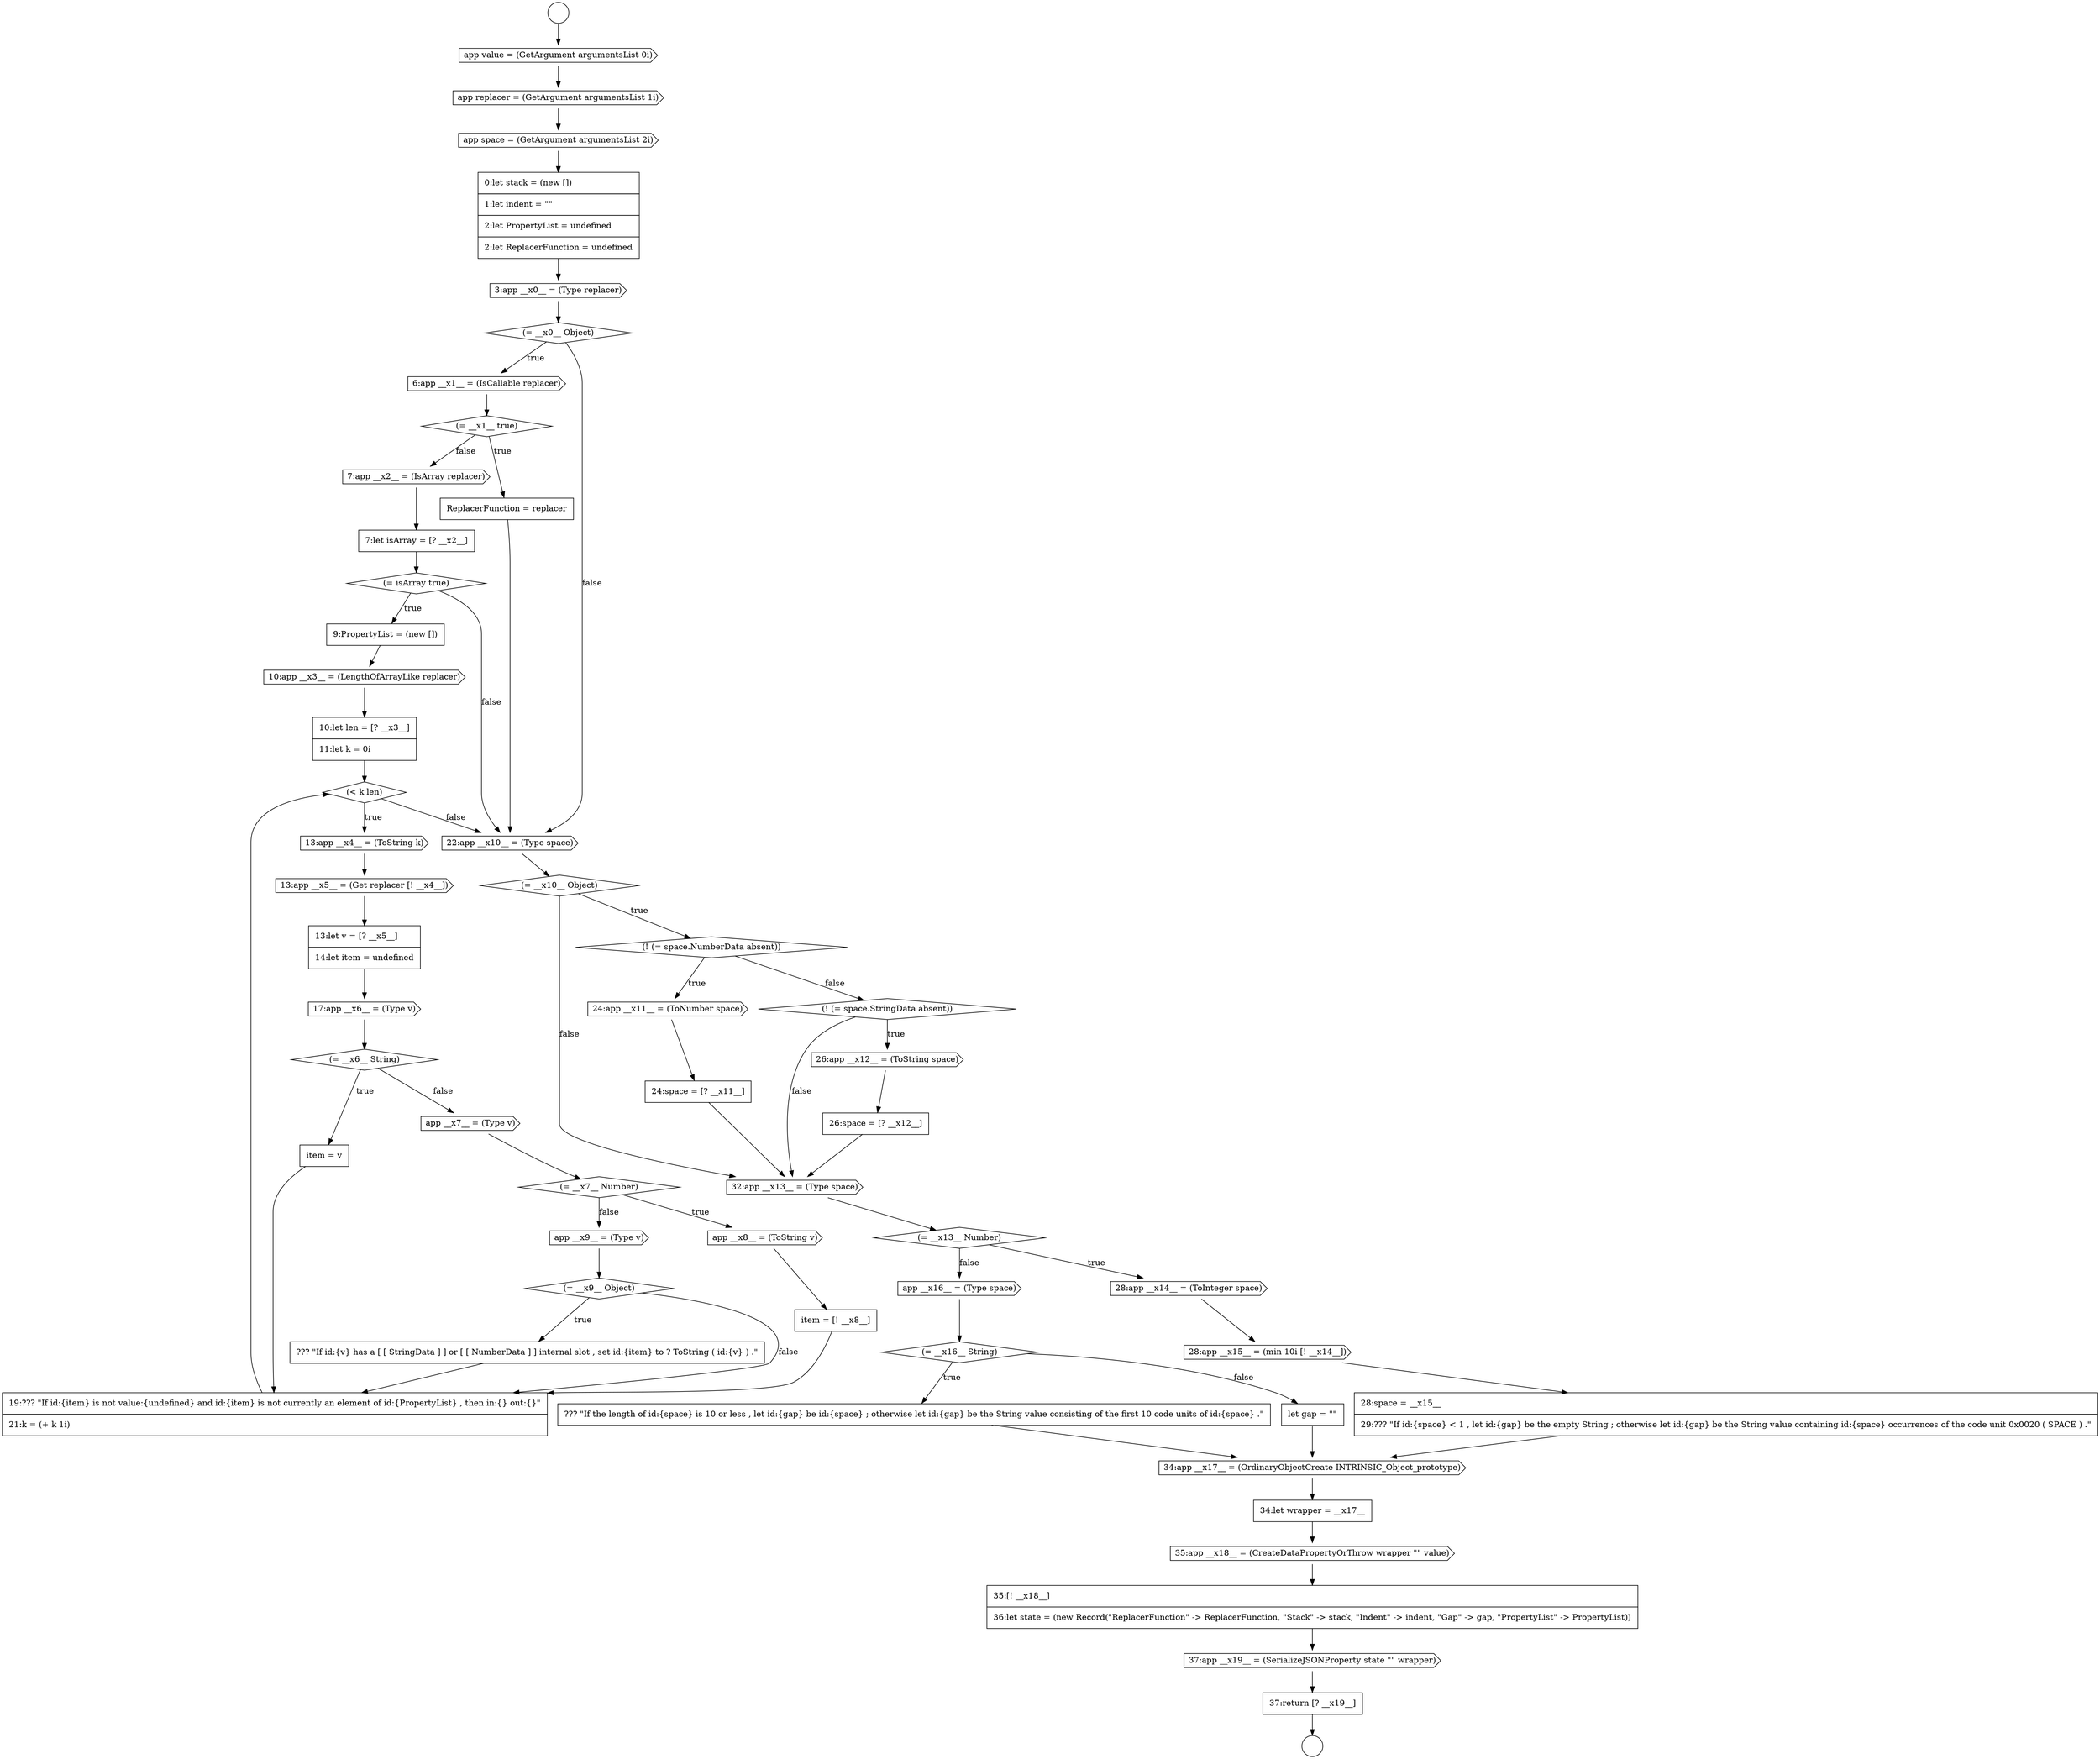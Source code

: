 digraph {
  node17715 [shape=diamond, label=<<font color="black">(= __x1__ true)</font>> color="black" fillcolor="white" style=filled]
  node17751 [shape=cds, label=<<font color="black">app __x16__ = (Type space)</font>> color="black" fillcolor="white" style=filled]
  node17723 [shape=diamond, label=<<font color="black">(&lt; k len)</font>> color="black" fillcolor="white" style=filled]
  node17747 [shape=diamond, label=<<font color="black">(= __x13__ Number)</font>> color="black" fillcolor="white" style=filled]
  node17719 [shape=diamond, label=<<font color="black">(= isArray true)</font>> color="black" fillcolor="white" style=filled]
  node17706 [shape=circle label=" " color="black" fillcolor="white" style=filled]
  node17731 [shape=diamond, label=<<font color="black">(= __x7__ Number)</font>> color="black" fillcolor="white" style=filled]
  node17736 [shape=none, margin=0, label=<<font color="black">
    <table border="0" cellborder="1" cellspacing="0" cellpadding="10">
      <tr><td align="left">??? &quot;If id:{v} has a [ [ StringData ] ] or [ [ NumberData ] ] internal slot , set id:{item} to ? ToString ( id:{v} ) .&quot;</td></tr>
    </table>
  </font>> color="black" fillcolor="white" style=filled]
  node17717 [shape=cds, label=<<font color="black">7:app __x2__ = (IsArray replacer)</font>> color="black" fillcolor="white" style=filled]
  node17714 [shape=cds, label=<<font color="black">6:app __x1__ = (IsCallable replacer)</font>> color="black" fillcolor="white" style=filled]
  node17759 [shape=cds, label=<<font color="black">37:app __x19__ = (SerializeJSONProperty state &quot;&quot; wrapper)</font>> color="black" fillcolor="white" style=filled]
  node17734 [shape=cds, label=<<font color="black">app __x9__ = (Type v)</font>> color="black" fillcolor="white" style=filled]
  node17710 [shape=cds, label=<<font color="black">app space = (GetArgument argumentsList 2i)</font>> color="black" fillcolor="white" style=filled]
  node17724 [shape=cds, label=<<font color="black">13:app __x4__ = (ToString k)</font>> color="black" fillcolor="white" style=filled]
  node17756 [shape=none, margin=0, label=<<font color="black">
    <table border="0" cellborder="1" cellspacing="0" cellpadding="10">
      <tr><td align="left">34:let wrapper = __x17__</td></tr>
    </table>
  </font>> color="black" fillcolor="white" style=filled]
  node17739 [shape=diamond, label=<<font color="black">(= __x10__ Object)</font>> color="black" fillcolor="white" style=filled]
  node17727 [shape=cds, label=<<font color="black">17:app __x6__ = (Type v)</font>> color="black" fillcolor="white" style=filled]
  node17755 [shape=cds, label=<<font color="black">34:app __x17__ = (OrdinaryObjectCreate INTRINSIC_Object_prototype)</font>> color="black" fillcolor="white" style=filled]
  node17738 [shape=cds, label=<<font color="black">22:app __x10__ = (Type space)</font>> color="black" fillcolor="white" style=filled]
  node17726 [shape=none, margin=0, label=<<font color="black">
    <table border="0" cellborder="1" cellspacing="0" cellpadding="10">
      <tr><td align="left">13:let v = [? __x5__]</td></tr>
      <tr><td align="left">14:let item = undefined</td></tr>
    </table>
  </font>> color="black" fillcolor="white" style=filled]
  node17741 [shape=cds, label=<<font color="black">24:app __x11__ = (ToNumber space)</font>> color="black" fillcolor="white" style=filled]
  node17709 [shape=cds, label=<<font color="black">app replacer = (GetArgument argumentsList 1i)</font>> color="black" fillcolor="white" style=filled]
  node17742 [shape=none, margin=0, label=<<font color="black">
    <table border="0" cellborder="1" cellspacing="0" cellpadding="10">
      <tr><td align="left">24:space = [? __x11__]</td></tr>
    </table>
  </font>> color="black" fillcolor="white" style=filled]
  node17735 [shape=diamond, label=<<font color="black">(= __x9__ Object)</font>> color="black" fillcolor="white" style=filled]
  node17720 [shape=none, margin=0, label=<<font color="black">
    <table border="0" cellborder="1" cellspacing="0" cellpadding="10">
      <tr><td align="left">9:PropertyList = (new [])</td></tr>
    </table>
  </font>> color="black" fillcolor="white" style=filled]
  node17729 [shape=none, margin=0, label=<<font color="black">
    <table border="0" cellborder="1" cellspacing="0" cellpadding="10">
      <tr><td align="left">item = v</td></tr>
    </table>
  </font>> color="black" fillcolor="white" style=filled]
  node17752 [shape=diamond, label=<<font color="black">(= __x16__ String)</font>> color="black" fillcolor="white" style=filled]
  node17716 [shape=none, margin=0, label=<<font color="black">
    <table border="0" cellborder="1" cellspacing="0" cellpadding="10">
      <tr><td align="left">ReplacerFunction = replacer</td></tr>
    </table>
  </font>> color="black" fillcolor="white" style=filled]
  node17748 [shape=cds, label=<<font color="black">28:app __x14__ = (ToInteger space)</font>> color="black" fillcolor="white" style=filled]
  node17722 [shape=none, margin=0, label=<<font color="black">
    <table border="0" cellborder="1" cellspacing="0" cellpadding="10">
      <tr><td align="left">10:let len = [? __x3__]</td></tr>
      <tr><td align="left">11:let k = 0i</td></tr>
    </table>
  </font>> color="black" fillcolor="white" style=filled]
  node17737 [shape=none, margin=0, label=<<font color="black">
    <table border="0" cellborder="1" cellspacing="0" cellpadding="10">
      <tr><td align="left">19:??? &quot;If id:{item} is not value:{undefined} and id:{item} is not currently an element of id:{PropertyList} , then in:{} out:{}&quot;</td></tr>
      <tr><td align="left">21:k = (+ k 1i)</td></tr>
    </table>
  </font>> color="black" fillcolor="white" style=filled]
  node17744 [shape=cds, label=<<font color="black">26:app __x12__ = (ToString space)</font>> color="black" fillcolor="white" style=filled]
  node17749 [shape=cds, label=<<font color="black">28:app __x15__ = (min 10i [! __x14__])</font>> color="black" fillcolor="white" style=filled]
  node17712 [shape=cds, label=<<font color="black">3:app __x0__ = (Type replacer)</font>> color="black" fillcolor="white" style=filled]
  node17754 [shape=none, margin=0, label=<<font color="black">
    <table border="0" cellborder="1" cellspacing="0" cellpadding="10">
      <tr><td align="left">let gap = &quot;&quot;</td></tr>
    </table>
  </font>> color="black" fillcolor="white" style=filled]
  node17725 [shape=cds, label=<<font color="black">13:app __x5__ = (Get replacer [! __x4__])</font>> color="black" fillcolor="white" style=filled]
  node17708 [shape=cds, label=<<font color="black">app value = (GetArgument argumentsList 0i)</font>> color="black" fillcolor="white" style=filled]
  node17758 [shape=none, margin=0, label=<<font color="black">
    <table border="0" cellborder="1" cellspacing="0" cellpadding="10">
      <tr><td align="left">35:[! __x18__]</td></tr>
      <tr><td align="left">36:let state = (new Record(&quot;ReplacerFunction&quot; -&gt; ReplacerFunction, &quot;Stack&quot; -&gt; stack, &quot;Indent&quot; -&gt; indent, &quot;Gap&quot; -&gt; gap, &quot;PropertyList&quot; -&gt; PropertyList))</td></tr>
    </table>
  </font>> color="black" fillcolor="white" style=filled]
  node17713 [shape=diamond, label=<<font color="black">(= __x0__ Object)</font>> color="black" fillcolor="white" style=filled]
  node17745 [shape=none, margin=0, label=<<font color="black">
    <table border="0" cellborder="1" cellspacing="0" cellpadding="10">
      <tr><td align="left">26:space = [? __x12__]</td></tr>
    </table>
  </font>> color="black" fillcolor="white" style=filled]
  node17730 [shape=cds, label=<<font color="black">app __x7__ = (Type v)</font>> color="black" fillcolor="white" style=filled]
  node17732 [shape=cds, label=<<font color="black">app __x8__ = (ToString v)</font>> color="black" fillcolor="white" style=filled]
  node17750 [shape=none, margin=0, label=<<font color="black">
    <table border="0" cellborder="1" cellspacing="0" cellpadding="10">
      <tr><td align="left">28:space = __x15__</td></tr>
      <tr><td align="left">29:??? &quot;If id:{space} &lt; 1 , let id:{gap} be the empty String ; otherwise let id:{gap} be the String value containing id:{space} occurrences of the code unit 0x0020 ( SPACE ) .&quot;</td></tr>
    </table>
  </font>> color="black" fillcolor="white" style=filled]
  node17721 [shape=cds, label=<<font color="black">10:app __x3__ = (LengthOfArrayLike replacer)</font>> color="black" fillcolor="white" style=filled]
  node17760 [shape=none, margin=0, label=<<font color="black">
    <table border="0" cellborder="1" cellspacing="0" cellpadding="10">
      <tr><td align="left">37:return [? __x19__]</td></tr>
    </table>
  </font>> color="black" fillcolor="white" style=filled]
  node17743 [shape=diamond, label=<<font color="black">(! (= space.StringData absent))</font>> color="black" fillcolor="white" style=filled]
  node17733 [shape=none, margin=0, label=<<font color="black">
    <table border="0" cellborder="1" cellspacing="0" cellpadding="10">
      <tr><td align="left">item = [! __x8__]</td></tr>
    </table>
  </font>> color="black" fillcolor="white" style=filled]
  node17728 [shape=diamond, label=<<font color="black">(= __x6__ String)</font>> color="black" fillcolor="white" style=filled]
  node17753 [shape=none, margin=0, label=<<font color="black">
    <table border="0" cellborder="1" cellspacing="0" cellpadding="10">
      <tr><td align="left">??? &quot;If the length of id:{space} is 10 or less , let id:{gap} be id:{space} ; otherwise let id:{gap} be the String value consisting of the first 10 code units of id:{space} .&quot;</td></tr>
    </table>
  </font>> color="black" fillcolor="white" style=filled]
  node17740 [shape=diamond, label=<<font color="black">(! (= space.NumberData absent))</font>> color="black" fillcolor="white" style=filled]
  node17711 [shape=none, margin=0, label=<<font color="black">
    <table border="0" cellborder="1" cellspacing="0" cellpadding="10">
      <tr><td align="left">0:let stack = (new [])</td></tr>
      <tr><td align="left">1:let indent = &quot;&quot;</td></tr>
      <tr><td align="left">2:let PropertyList = undefined</td></tr>
      <tr><td align="left">2:let ReplacerFunction = undefined</td></tr>
    </table>
  </font>> color="black" fillcolor="white" style=filled]
  node17757 [shape=cds, label=<<font color="black">35:app __x18__ = (CreateDataPropertyOrThrow wrapper &quot;&quot; value)</font>> color="black" fillcolor="white" style=filled]
  node17707 [shape=circle label=" " color="black" fillcolor="white" style=filled]
  node17718 [shape=none, margin=0, label=<<font color="black">
    <table border="0" cellborder="1" cellspacing="0" cellpadding="10">
      <tr><td align="left">7:let isArray = [? __x2__]</td></tr>
    </table>
  </font>> color="black" fillcolor="white" style=filled]
  node17746 [shape=cds, label=<<font color="black">32:app __x13__ = (Type space)</font>> color="black" fillcolor="white" style=filled]
  node17746 -> node17747 [ color="black"]
  node17759 -> node17760 [ color="black"]
  node17731 -> node17732 [label=<<font color="black">true</font>> color="black"]
  node17731 -> node17734 [label=<<font color="black">false</font>> color="black"]
  node17734 -> node17735 [ color="black"]
  node17733 -> node17737 [ color="black"]
  node17714 -> node17715 [ color="black"]
  node17708 -> node17709 [ color="black"]
  node17757 -> node17758 [ color="black"]
  node17730 -> node17731 [ color="black"]
  node17727 -> node17728 [ color="black"]
  node17728 -> node17729 [label=<<font color="black">true</font>> color="black"]
  node17728 -> node17730 [label=<<font color="black">false</font>> color="black"]
  node17726 -> node17727 [ color="black"]
  node17738 -> node17739 [ color="black"]
  node17742 -> node17746 [ color="black"]
  node17716 -> node17738 [ color="black"]
  node17748 -> node17749 [ color="black"]
  node17722 -> node17723 [ color="black"]
  node17718 -> node17719 [ color="black"]
  node17711 -> node17712 [ color="black"]
  node17709 -> node17710 [ color="black"]
  node17751 -> node17752 [ color="black"]
  node17719 -> node17720 [label=<<font color="black">true</font>> color="black"]
  node17719 -> node17738 [label=<<font color="black">false</font>> color="black"]
  node17743 -> node17744 [label=<<font color="black">true</font>> color="black"]
  node17743 -> node17746 [label=<<font color="black">false</font>> color="black"]
  node17750 -> node17755 [ color="black"]
  node17752 -> node17753 [label=<<font color="black">true</font>> color="black"]
  node17752 -> node17754 [label=<<font color="black">false</font>> color="black"]
  node17755 -> node17756 [ color="black"]
  node17756 -> node17757 [ color="black"]
  node17745 -> node17746 [ color="black"]
  node17741 -> node17742 [ color="black"]
  node17753 -> node17755 [ color="black"]
  node17758 -> node17759 [ color="black"]
  node17717 -> node17718 [ color="black"]
  node17754 -> node17755 [ color="black"]
  node17725 -> node17726 [ color="black"]
  node17744 -> node17745 [ color="black"]
  node17712 -> node17713 [ color="black"]
  node17740 -> node17741 [label=<<font color="black">true</font>> color="black"]
  node17740 -> node17743 [label=<<font color="black">false</font>> color="black"]
  node17724 -> node17725 [ color="black"]
  node17715 -> node17716 [label=<<font color="black">true</font>> color="black"]
  node17715 -> node17717 [label=<<font color="black">false</font>> color="black"]
  node17749 -> node17750 [ color="black"]
  node17706 -> node17708 [ color="black"]
  node17729 -> node17737 [ color="black"]
  node17721 -> node17722 [ color="black"]
  node17723 -> node17724 [label=<<font color="black">true</font>> color="black"]
  node17723 -> node17738 [label=<<font color="black">false</font>> color="black"]
  node17747 -> node17748 [label=<<font color="black">true</font>> color="black"]
  node17747 -> node17751 [label=<<font color="black">false</font>> color="black"]
  node17732 -> node17733 [ color="black"]
  node17760 -> node17707 [ color="black"]
  node17713 -> node17714 [label=<<font color="black">true</font>> color="black"]
  node17713 -> node17738 [label=<<font color="black">false</font>> color="black"]
  node17710 -> node17711 [ color="black"]
  node17736 -> node17737 [ color="black"]
  node17720 -> node17721 [ color="black"]
  node17737 -> node17723 [ color="black"]
  node17739 -> node17740 [label=<<font color="black">true</font>> color="black"]
  node17739 -> node17746 [label=<<font color="black">false</font>> color="black"]
  node17735 -> node17736 [label=<<font color="black">true</font>> color="black"]
  node17735 -> node17737 [label=<<font color="black">false</font>> color="black"]
}
